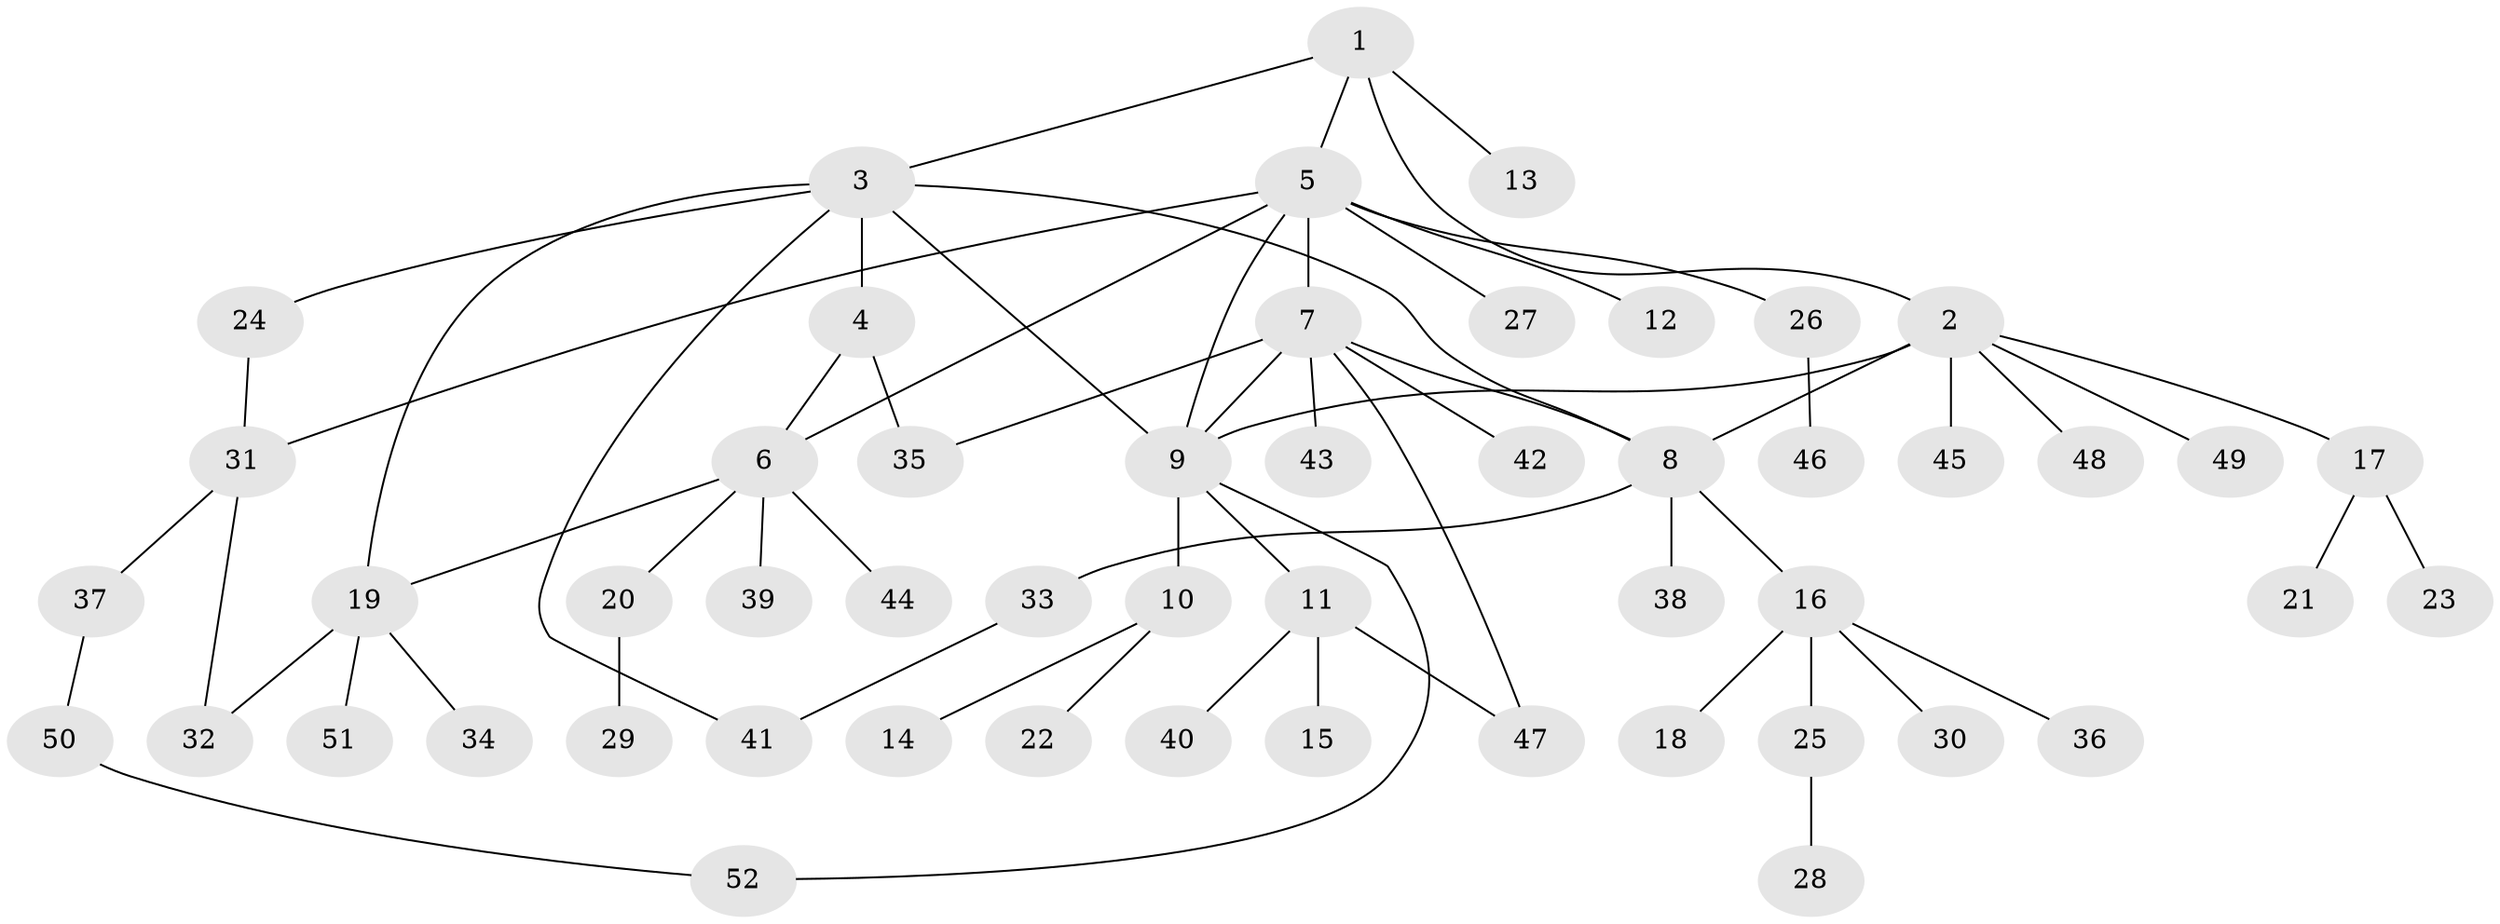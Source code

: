 // coarse degree distribution, {3: 0.05263157894736842, 8: 0.07894736842105263, 12: 0.02631578947368421, 7: 0.02631578947368421, 5: 0.07894736842105263, 1: 0.5789473684210527, 2: 0.13157894736842105, 4: 0.02631578947368421}
// Generated by graph-tools (version 1.1) at 2025/24/03/03/25 07:24:17]
// undirected, 52 vertices, 64 edges
graph export_dot {
graph [start="1"]
  node [color=gray90,style=filled];
  1;
  2;
  3;
  4;
  5;
  6;
  7;
  8;
  9;
  10;
  11;
  12;
  13;
  14;
  15;
  16;
  17;
  18;
  19;
  20;
  21;
  22;
  23;
  24;
  25;
  26;
  27;
  28;
  29;
  30;
  31;
  32;
  33;
  34;
  35;
  36;
  37;
  38;
  39;
  40;
  41;
  42;
  43;
  44;
  45;
  46;
  47;
  48;
  49;
  50;
  51;
  52;
  1 -- 2;
  1 -- 3;
  1 -- 5;
  1 -- 13;
  2 -- 8;
  2 -- 9;
  2 -- 17;
  2 -- 45;
  2 -- 48;
  2 -- 49;
  3 -- 4;
  3 -- 8;
  3 -- 9;
  3 -- 19;
  3 -- 24;
  3 -- 41;
  4 -- 6;
  4 -- 35;
  5 -- 6;
  5 -- 7;
  5 -- 9;
  5 -- 12;
  5 -- 26;
  5 -- 27;
  5 -- 31;
  6 -- 19;
  6 -- 20;
  6 -- 39;
  6 -- 44;
  7 -- 8;
  7 -- 9;
  7 -- 35;
  7 -- 42;
  7 -- 43;
  7 -- 47;
  8 -- 16;
  8 -- 33;
  8 -- 38;
  9 -- 10;
  9 -- 11;
  9 -- 52;
  10 -- 14;
  10 -- 22;
  11 -- 15;
  11 -- 40;
  11 -- 47;
  16 -- 18;
  16 -- 25;
  16 -- 30;
  16 -- 36;
  17 -- 21;
  17 -- 23;
  19 -- 32;
  19 -- 34;
  19 -- 51;
  20 -- 29;
  24 -- 31;
  25 -- 28;
  26 -- 46;
  31 -- 32;
  31 -- 37;
  33 -- 41;
  37 -- 50;
  50 -- 52;
}
